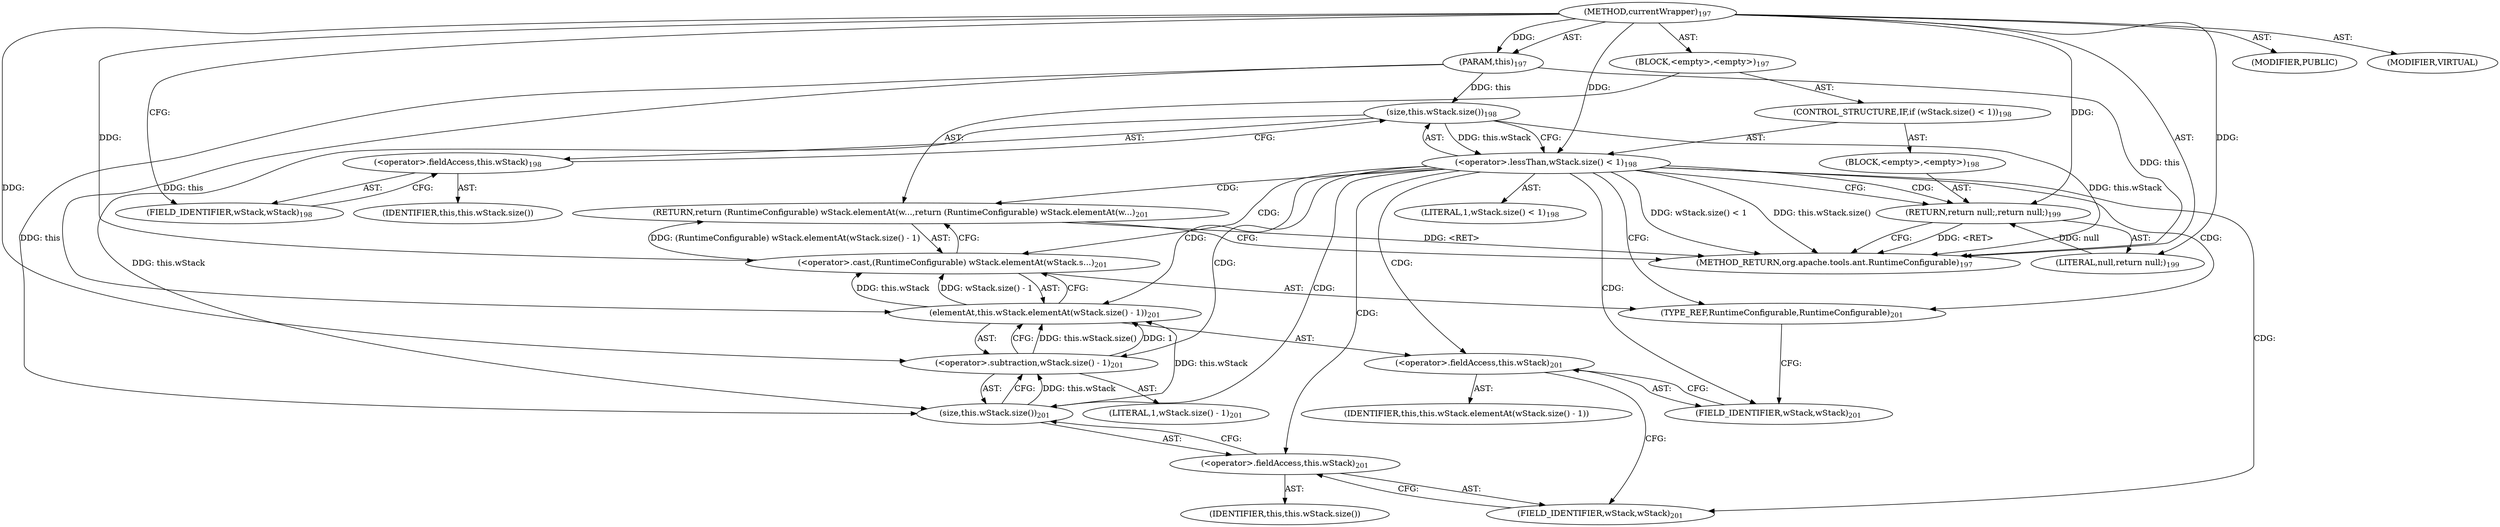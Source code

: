 digraph "currentWrapper" {  
"111669149703" [label = <(METHOD,currentWrapper)<SUB>197</SUB>> ]
"115964117006" [label = <(PARAM,this)<SUB>197</SUB>> ]
"25769803783" [label = <(BLOCK,&lt;empty&gt;,&lt;empty&gt;)<SUB>197</SUB>> ]
"47244640256" [label = <(CONTROL_STRUCTURE,IF,if (wStack.size() &lt; 1))<SUB>198</SUB>> ]
"30064771119" [label = <(&lt;operator&gt;.lessThan,wStack.size() &lt; 1)<SUB>198</SUB>> ]
"30064771120" [label = <(size,this.wStack.size())<SUB>198</SUB>> ]
"30064771121" [label = <(&lt;operator&gt;.fieldAccess,this.wStack)<SUB>198</SUB>> ]
"68719476768" [label = <(IDENTIFIER,this,this.wStack.size())> ]
"55834574871" [label = <(FIELD_IDENTIFIER,wStack,wStack)<SUB>198</SUB>> ]
"90194313219" [label = <(LITERAL,1,wStack.size() &lt; 1)<SUB>198</SUB>> ]
"25769803784" [label = <(BLOCK,&lt;empty&gt;,&lt;empty&gt;)<SUB>198</SUB>> ]
"146028888068" [label = <(RETURN,return null;,return null;)<SUB>199</SUB>> ]
"90194313220" [label = <(LITERAL,null,return null;)<SUB>199</SUB>> ]
"146028888069" [label = <(RETURN,return (RuntimeConfigurable) wStack.elementAt(w...,return (RuntimeConfigurable) wStack.elementAt(w...)<SUB>201</SUB>> ]
"30064771122" [label = <(&lt;operator&gt;.cast,(RuntimeConfigurable) wStack.elementAt(wStack.s...)<SUB>201</SUB>> ]
"180388626432" [label = <(TYPE_REF,RuntimeConfigurable,RuntimeConfigurable)<SUB>201</SUB>> ]
"30064771123" [label = <(elementAt,this.wStack.elementAt(wStack.size() - 1))<SUB>201</SUB>> ]
"30064771124" [label = <(&lt;operator&gt;.fieldAccess,this.wStack)<SUB>201</SUB>> ]
"68719476769" [label = <(IDENTIFIER,this,this.wStack.elementAt(wStack.size() - 1))> ]
"55834574872" [label = <(FIELD_IDENTIFIER,wStack,wStack)<SUB>201</SUB>> ]
"30064771125" [label = <(&lt;operator&gt;.subtraction,wStack.size() - 1)<SUB>201</SUB>> ]
"30064771126" [label = <(size,this.wStack.size())<SUB>201</SUB>> ]
"30064771127" [label = <(&lt;operator&gt;.fieldAccess,this.wStack)<SUB>201</SUB>> ]
"68719476770" [label = <(IDENTIFIER,this,this.wStack.size())> ]
"55834574873" [label = <(FIELD_IDENTIFIER,wStack,wStack)<SUB>201</SUB>> ]
"90194313221" [label = <(LITERAL,1,wStack.size() - 1)<SUB>201</SUB>> ]
"133143986201" [label = <(MODIFIER,PUBLIC)> ]
"133143986202" [label = <(MODIFIER,VIRTUAL)> ]
"128849018887" [label = <(METHOD_RETURN,org.apache.tools.ant.RuntimeConfigurable)<SUB>197</SUB>> ]
  "111669149703" -> "115964117006"  [ label = "AST: "] 
  "111669149703" -> "25769803783"  [ label = "AST: "] 
  "111669149703" -> "133143986201"  [ label = "AST: "] 
  "111669149703" -> "133143986202"  [ label = "AST: "] 
  "111669149703" -> "128849018887"  [ label = "AST: "] 
  "25769803783" -> "47244640256"  [ label = "AST: "] 
  "25769803783" -> "146028888069"  [ label = "AST: "] 
  "47244640256" -> "30064771119"  [ label = "AST: "] 
  "47244640256" -> "25769803784"  [ label = "AST: "] 
  "30064771119" -> "30064771120"  [ label = "AST: "] 
  "30064771119" -> "90194313219"  [ label = "AST: "] 
  "30064771120" -> "30064771121"  [ label = "AST: "] 
  "30064771121" -> "68719476768"  [ label = "AST: "] 
  "30064771121" -> "55834574871"  [ label = "AST: "] 
  "25769803784" -> "146028888068"  [ label = "AST: "] 
  "146028888068" -> "90194313220"  [ label = "AST: "] 
  "146028888069" -> "30064771122"  [ label = "AST: "] 
  "30064771122" -> "180388626432"  [ label = "AST: "] 
  "30064771122" -> "30064771123"  [ label = "AST: "] 
  "30064771123" -> "30064771124"  [ label = "AST: "] 
  "30064771123" -> "30064771125"  [ label = "AST: "] 
  "30064771124" -> "68719476769"  [ label = "AST: "] 
  "30064771124" -> "55834574872"  [ label = "AST: "] 
  "30064771125" -> "30064771126"  [ label = "AST: "] 
  "30064771125" -> "90194313221"  [ label = "AST: "] 
  "30064771126" -> "30064771127"  [ label = "AST: "] 
  "30064771127" -> "68719476770"  [ label = "AST: "] 
  "30064771127" -> "55834574873"  [ label = "AST: "] 
  "146028888069" -> "128849018887"  [ label = "CFG: "] 
  "30064771119" -> "180388626432"  [ label = "CFG: "] 
  "30064771119" -> "146028888068"  [ label = "CFG: "] 
  "30064771122" -> "146028888069"  [ label = "CFG: "] 
  "30064771120" -> "30064771119"  [ label = "CFG: "] 
  "146028888068" -> "128849018887"  [ label = "CFG: "] 
  "180388626432" -> "55834574872"  [ label = "CFG: "] 
  "30064771123" -> "30064771122"  [ label = "CFG: "] 
  "30064771121" -> "30064771120"  [ label = "CFG: "] 
  "30064771124" -> "55834574873"  [ label = "CFG: "] 
  "30064771125" -> "30064771123"  [ label = "CFG: "] 
  "55834574871" -> "30064771121"  [ label = "CFG: "] 
  "55834574872" -> "30064771124"  [ label = "CFG: "] 
  "30064771126" -> "30064771125"  [ label = "CFG: "] 
  "30064771127" -> "30064771126"  [ label = "CFG: "] 
  "55834574873" -> "30064771127"  [ label = "CFG: "] 
  "111669149703" -> "55834574871"  [ label = "CFG: "] 
  "146028888068" -> "128849018887"  [ label = "DDG: &lt;RET&gt;"] 
  "146028888069" -> "128849018887"  [ label = "DDG: &lt;RET&gt;"] 
  "115964117006" -> "128849018887"  [ label = "DDG: this"] 
  "30064771120" -> "128849018887"  [ label = "DDG: this.wStack"] 
  "30064771119" -> "128849018887"  [ label = "DDG: this.wStack.size()"] 
  "30064771119" -> "128849018887"  [ label = "DDG: wStack.size() &lt; 1"] 
  "111669149703" -> "115964117006"  [ label = "DDG: "] 
  "30064771122" -> "146028888069"  [ label = "DDG: (RuntimeConfigurable) wStack.elementAt(wStack.size() - 1)"] 
  "111669149703" -> "30064771122"  [ label = "DDG: "] 
  "30064771123" -> "30064771122"  [ label = "DDG: this.wStack"] 
  "30064771123" -> "30064771122"  [ label = "DDG: wStack.size() - 1"] 
  "30064771120" -> "30064771119"  [ label = "DDG: this.wStack"] 
  "111669149703" -> "30064771119"  [ label = "DDG: "] 
  "90194313220" -> "146028888068"  [ label = "DDG: null"] 
  "111669149703" -> "146028888068"  [ label = "DDG: "] 
  "115964117006" -> "30064771120"  [ label = "DDG: this"] 
  "111669149703" -> "90194313220"  [ label = "DDG: "] 
  "115964117006" -> "30064771123"  [ label = "DDG: this"] 
  "30064771126" -> "30064771123"  [ label = "DDG: this.wStack"] 
  "30064771125" -> "30064771123"  [ label = "DDG: this.wStack.size()"] 
  "30064771125" -> "30064771123"  [ label = "DDG: 1"] 
  "30064771126" -> "30064771125"  [ label = "DDG: this.wStack"] 
  "111669149703" -> "30064771125"  [ label = "DDG: "] 
  "115964117006" -> "30064771126"  [ label = "DDG: this"] 
  "30064771120" -> "30064771126"  [ label = "DDG: this.wStack"] 
  "30064771119" -> "30064771126"  [ label = "CDG: "] 
  "30064771119" -> "30064771127"  [ label = "CDG: "] 
  "30064771119" -> "30064771124"  [ label = "CDG: "] 
  "30064771119" -> "30064771125"  [ label = "CDG: "] 
  "30064771119" -> "55834574872"  [ label = "CDG: "] 
  "30064771119" -> "30064771122"  [ label = "CDG: "] 
  "30064771119" -> "55834574873"  [ label = "CDG: "] 
  "30064771119" -> "30064771123"  [ label = "CDG: "] 
  "30064771119" -> "180388626432"  [ label = "CDG: "] 
  "30064771119" -> "146028888068"  [ label = "CDG: "] 
  "30064771119" -> "146028888069"  [ label = "CDG: "] 
}

